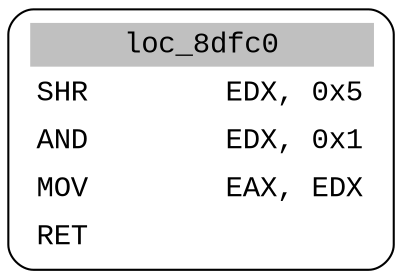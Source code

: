 digraph asm_graph {
1941 [
shape="Mrecord" fontname="Courier New"label =<<table border="0" cellborder="0" cellpadding="3"><tr><td align="center" colspan="2" bgcolor="grey">loc_8dfc0</td></tr><tr><td align="left">SHR        EDX, 0x5</td></tr><tr><td align="left">AND        EDX, 0x1</td></tr><tr><td align="left">MOV        EAX, EDX</td></tr><tr><td align="left">RET        </td></tr></table>> ];
}